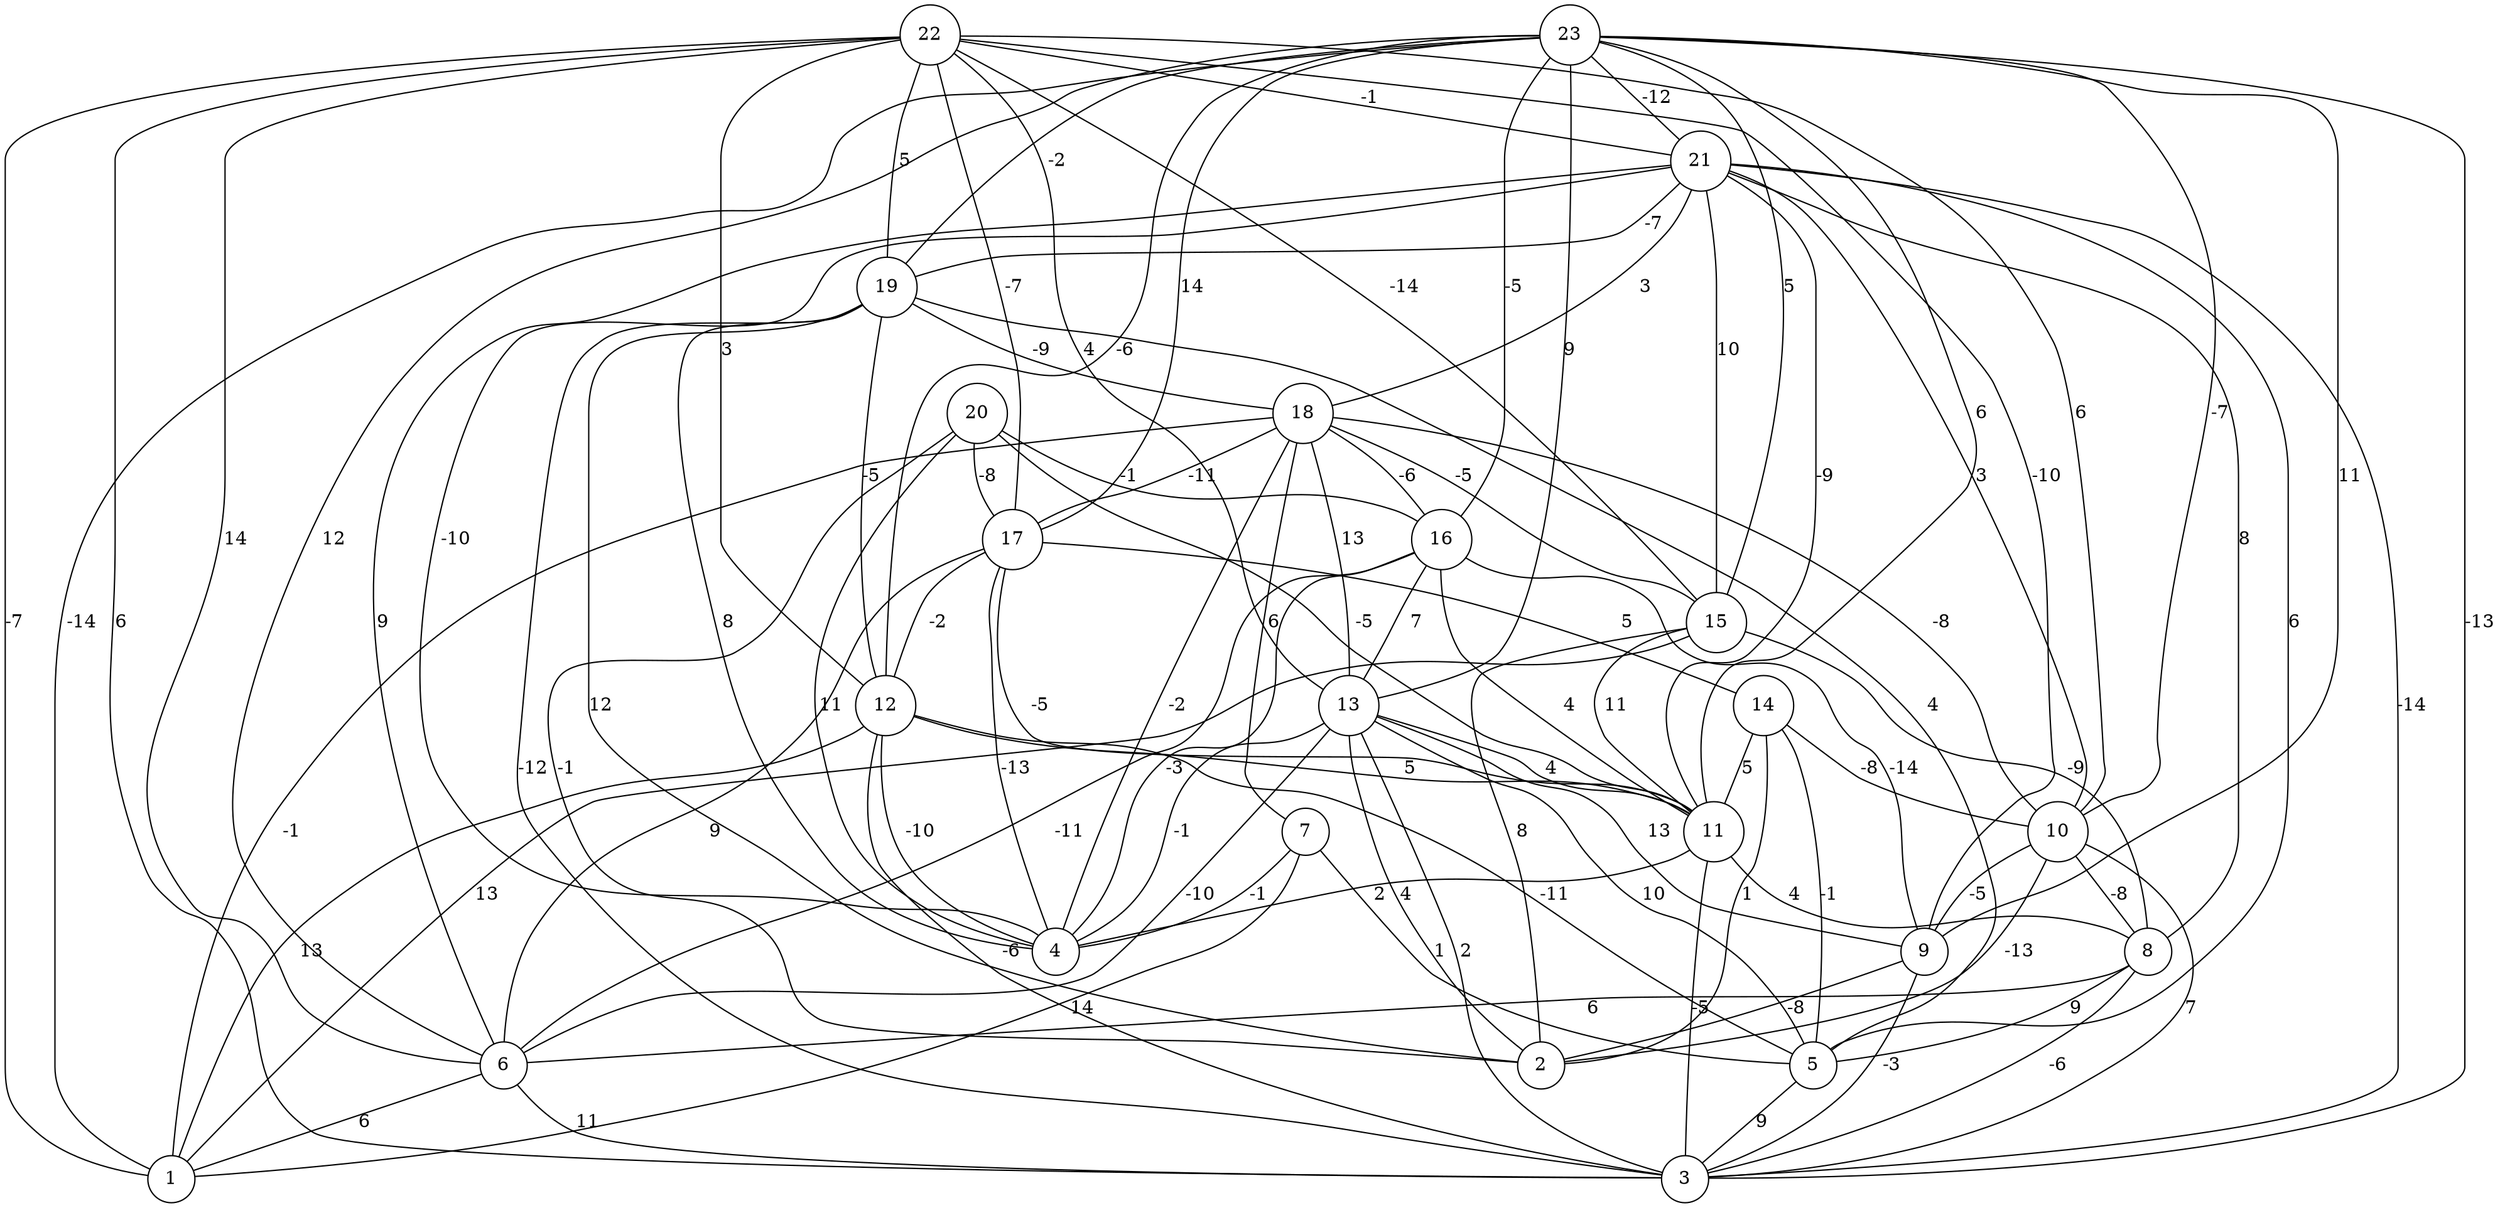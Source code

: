 graph { 
	 fontname="Helvetica,Arial,sans-serif" 
	 node [shape = circle]; 
	 23 -- 1 [label = "-14"];
	 23 -- 3 [label = "-13"];
	 23 -- 6 [label = "12"];
	 23 -- 9 [label = "11"];
	 23 -- 10 [label = "-7"];
	 23 -- 11 [label = "6"];
	 23 -- 12 [label = "-6"];
	 23 -- 13 [label = "9"];
	 23 -- 15 [label = "5"];
	 23 -- 16 [label = "-5"];
	 23 -- 17 [label = "14"];
	 23 -- 19 [label = "-2"];
	 23 -- 21 [label = "-12"];
	 22 -- 1 [label = "-7"];
	 22 -- 3 [label = "6"];
	 22 -- 6 [label = "14"];
	 22 -- 9 [label = "-10"];
	 22 -- 10 [label = "6"];
	 22 -- 12 [label = "3"];
	 22 -- 13 [label = "4"];
	 22 -- 15 [label = "-14"];
	 22 -- 17 [label = "-7"];
	 22 -- 19 [label = "5"];
	 22 -- 21 [label = "-1"];
	 21 -- 3 [label = "-14"];
	 21 -- 4 [label = "-10"];
	 21 -- 5 [label = "6"];
	 21 -- 6 [label = "9"];
	 21 -- 8 [label = "8"];
	 21 -- 10 [label = "3"];
	 21 -- 11 [label = "-9"];
	 21 -- 15 [label = "10"];
	 21 -- 18 [label = "3"];
	 21 -- 19 [label = "-7"];
	 20 -- 2 [label = "-1"];
	 20 -- 4 [label = "11"];
	 20 -- 11 [label = "-5"];
	 20 -- 16 [label = "-1"];
	 20 -- 17 [label = "-8"];
	 19 -- 2 [label = "12"];
	 19 -- 3 [label = "-12"];
	 19 -- 4 [label = "8"];
	 19 -- 5 [label = "4"];
	 19 -- 12 [label = "-5"];
	 19 -- 18 [label = "-9"];
	 18 -- 1 [label = "-1"];
	 18 -- 4 [label = "-2"];
	 18 -- 7 [label = "6"];
	 18 -- 10 [label = "-8"];
	 18 -- 13 [label = "13"];
	 18 -- 15 [label = "-5"];
	 18 -- 16 [label = "-6"];
	 18 -- 17 [label = "-11"];
	 17 -- 4 [label = "-13"];
	 17 -- 6 [label = "9"];
	 17 -- 11 [label = "-5"];
	 17 -- 12 [label = "-2"];
	 17 -- 14 [label = "5"];
	 16 -- 4 [label = "-3"];
	 16 -- 6 [label = "-11"];
	 16 -- 9 [label = "-14"];
	 16 -- 11 [label = "4"];
	 16 -- 13 [label = "7"];
	 15 -- 1 [label = "13"];
	 15 -- 2 [label = "8"];
	 15 -- 8 [label = "-9"];
	 15 -- 11 [label = "11"];
	 14 -- 2 [label = "1"];
	 14 -- 5 [label = "-1"];
	 14 -- 10 [label = "-8"];
	 14 -- 11 [label = "5"];
	 13 -- 2 [label = "4"];
	 13 -- 3 [label = "2"];
	 13 -- 4 [label = "-1"];
	 13 -- 5 [label = "10"];
	 13 -- 6 [label = "-10"];
	 13 -- 9 [label = "13"];
	 13 -- 11 [label = "4"];
	 12 -- 1 [label = "13"];
	 12 -- 3 [label = "-6"];
	 12 -- 4 [label = "-10"];
	 12 -- 5 [label = "-11"];
	 12 -- 11 [label = "5"];
	 11 -- 3 [label = "-5"];
	 11 -- 4 [label = "2"];
	 11 -- 8 [label = "4"];
	 10 -- 2 [label = "-13"];
	 10 -- 3 [label = "7"];
	 10 -- 8 [label = "-8"];
	 10 -- 9 [label = "-5"];
	 9 -- 2 [label = "-8"];
	 9 -- 3 [label = "-3"];
	 8 -- 3 [label = "-6"];
	 8 -- 5 [label = "9"];
	 8 -- 6 [label = "6"];
	 7 -- 1 [label = "14"];
	 7 -- 4 [label = "-1"];
	 7 -- 5 [label = "1"];
	 6 -- 1 [label = "6"];
	 6 -- 3 [label = "11"];
	 5 -- 3 [label = "9"];
	 1;
	 2;
	 3;
	 4;
	 5;
	 6;
	 7;
	 8;
	 9;
	 10;
	 11;
	 12;
	 13;
	 14;
	 15;
	 16;
	 17;
	 18;
	 19;
	 20;
	 21;
	 22;
	 23;
}
